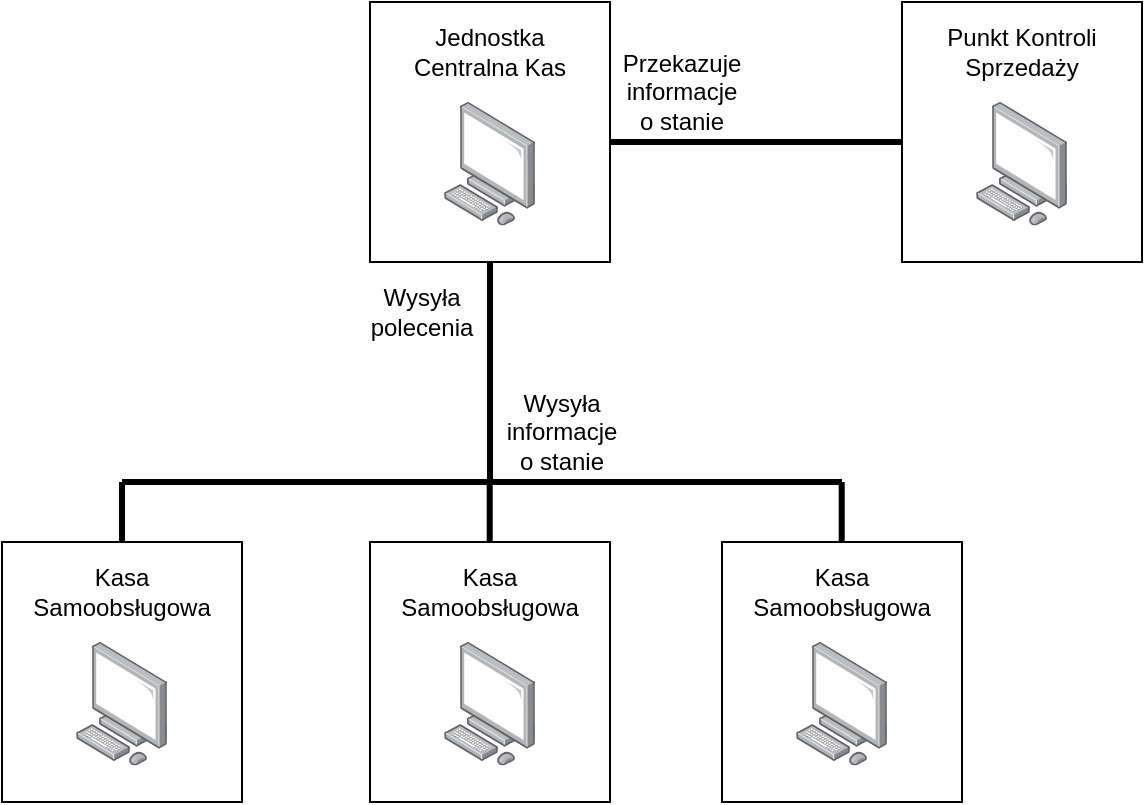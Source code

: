 <mxfile version="24.2.1" type="device">
  <diagram id="prtHgNgQTEPvFCAcTncT" name="Page-1">
    <mxGraphModel dx="820" dy="556" grid="1" gridSize="10" guides="1" tooltips="1" connect="1" arrows="1" fold="1" page="1" pageScale="1" pageWidth="827" pageHeight="1169" math="0" shadow="0">
      <root>
        <mxCell id="0" />
        <mxCell id="1" parent="0" />
        <mxCell id="f6qz-B9WPOFTQPH3NQY8-3" value="" style="rounded=0;whiteSpace=wrap;html=1;" vertex="1" parent="1">
          <mxGeometry x="354" y="80" width="120" height="130" as="geometry" />
        </mxCell>
        <mxCell id="f6qz-B9WPOFTQPH3NQY8-1" value="" style="image;points=[];aspect=fixed;html=1;align=center;shadow=0;dashed=0;image=img/lib/allied_telesis/computer_and_terminals/Personal_Computer.svg;" vertex="1" parent="1">
          <mxGeometry x="391" y="130" width="45.6" height="61.8" as="geometry" />
        </mxCell>
        <mxCell id="f6qz-B9WPOFTQPH3NQY8-2" value="Jednostka Centralna Kas" style="text;html=1;align=center;verticalAlign=middle;whiteSpace=wrap;rounded=0;" vertex="1" parent="1">
          <mxGeometry x="372" y="90" width="84" height="30" as="geometry" />
        </mxCell>
        <mxCell id="f6qz-B9WPOFTQPH3NQY8-5" value="" style="rounded=0;whiteSpace=wrap;html=1;" vertex="1" parent="1">
          <mxGeometry x="620" y="80" width="120" height="130" as="geometry" />
        </mxCell>
        <mxCell id="f6qz-B9WPOFTQPH3NQY8-6" value="" style="image;points=[];aspect=fixed;html=1;align=center;shadow=0;dashed=0;image=img/lib/allied_telesis/computer_and_terminals/Personal_Computer.svg;" vertex="1" parent="1">
          <mxGeometry x="657" y="130" width="45.6" height="61.8" as="geometry" />
        </mxCell>
        <mxCell id="f6qz-B9WPOFTQPH3NQY8-7" value="Punkt Kontroli Sprzedaży" style="text;html=1;align=center;verticalAlign=middle;whiteSpace=wrap;rounded=0;" vertex="1" parent="1">
          <mxGeometry x="638" y="90" width="84" height="30" as="geometry" />
        </mxCell>
        <mxCell id="f6qz-B9WPOFTQPH3NQY8-8" value="" style="rounded=0;whiteSpace=wrap;html=1;" vertex="1" parent="1">
          <mxGeometry x="170" y="350" width="120" height="130" as="geometry" />
        </mxCell>
        <mxCell id="f6qz-B9WPOFTQPH3NQY8-9" value="" style="image;points=[];aspect=fixed;html=1;align=center;shadow=0;dashed=0;image=img/lib/allied_telesis/computer_and_terminals/Personal_Computer.svg;" vertex="1" parent="1">
          <mxGeometry x="207" y="400" width="45.6" height="61.8" as="geometry" />
        </mxCell>
        <mxCell id="f6qz-B9WPOFTQPH3NQY8-10" value="Kasa Samoobsługowa" style="text;html=1;align=center;verticalAlign=middle;whiteSpace=wrap;rounded=0;" vertex="1" parent="1">
          <mxGeometry x="188" y="360" width="84" height="30" as="geometry" />
        </mxCell>
        <mxCell id="f6qz-B9WPOFTQPH3NQY8-18" value="" style="rounded=0;whiteSpace=wrap;html=1;" vertex="1" parent="1">
          <mxGeometry x="354" y="350" width="120" height="130" as="geometry" />
        </mxCell>
        <mxCell id="f6qz-B9WPOFTQPH3NQY8-19" value="" style="image;points=[];aspect=fixed;html=1;align=center;shadow=0;dashed=0;image=img/lib/allied_telesis/computer_and_terminals/Personal_Computer.svg;" vertex="1" parent="1">
          <mxGeometry x="391" y="400" width="45.6" height="61.8" as="geometry" />
        </mxCell>
        <mxCell id="f6qz-B9WPOFTQPH3NQY8-20" value="Kasa Samoobsługowa" style="text;html=1;align=center;verticalAlign=middle;whiteSpace=wrap;rounded=0;" vertex="1" parent="1">
          <mxGeometry x="372" y="360" width="84" height="30" as="geometry" />
        </mxCell>
        <mxCell id="f6qz-B9WPOFTQPH3NQY8-21" value="" style="rounded=0;whiteSpace=wrap;html=1;" vertex="1" parent="1">
          <mxGeometry x="530" y="350" width="120" height="130" as="geometry" />
        </mxCell>
        <mxCell id="f6qz-B9WPOFTQPH3NQY8-22" value="" style="image;points=[];aspect=fixed;html=1;align=center;shadow=0;dashed=0;image=img/lib/allied_telesis/computer_and_terminals/Personal_Computer.svg;" vertex="1" parent="1">
          <mxGeometry x="567" y="400" width="45.6" height="61.8" as="geometry" />
        </mxCell>
        <mxCell id="f6qz-B9WPOFTQPH3NQY8-23" value="Kasa Samoobsługowa" style="text;html=1;align=center;verticalAlign=middle;whiteSpace=wrap;rounded=0;" vertex="1" parent="1">
          <mxGeometry x="548" y="360" width="84" height="30" as="geometry" />
        </mxCell>
        <mxCell id="f6qz-B9WPOFTQPH3NQY8-24" value="" style="endArrow=none;html=1;rounded=0;entryX=0.5;entryY=1;entryDx=0;entryDy=0;strokeWidth=3;" edge="1" parent="1" target="f6qz-B9WPOFTQPH3NQY8-3">
          <mxGeometry width="50" height="50" relative="1" as="geometry">
            <mxPoint x="414" y="320" as="sourcePoint" />
            <mxPoint x="460" y="220" as="targetPoint" />
          </mxGeometry>
        </mxCell>
        <mxCell id="f6qz-B9WPOFTQPH3NQY8-25" value="" style="endArrow=none;html=1;rounded=0;strokeWidth=3;" edge="1" parent="1">
          <mxGeometry width="50" height="50" relative="1" as="geometry">
            <mxPoint x="230" y="320" as="sourcePoint" />
            <mxPoint x="590" y="320" as="targetPoint" />
          </mxGeometry>
        </mxCell>
        <mxCell id="f6qz-B9WPOFTQPH3NQY8-26" value="" style="endArrow=none;html=1;rounded=0;strokeWidth=3;entryX=0.5;entryY=0;entryDx=0;entryDy=0;" edge="1" parent="1" target="f6qz-B9WPOFTQPH3NQY8-8">
          <mxGeometry width="50" height="50" relative="1" as="geometry">
            <mxPoint x="230" y="320" as="sourcePoint" />
            <mxPoint x="340" y="330" as="targetPoint" />
          </mxGeometry>
        </mxCell>
        <mxCell id="f6qz-B9WPOFTQPH3NQY8-27" value="" style="endArrow=none;html=1;rounded=0;strokeWidth=3;entryX=0.5;entryY=0;entryDx=0;entryDy=0;" edge="1" parent="1">
          <mxGeometry width="50" height="50" relative="1" as="geometry">
            <mxPoint x="413.86" y="320" as="sourcePoint" />
            <mxPoint x="413.86" y="350" as="targetPoint" />
          </mxGeometry>
        </mxCell>
        <mxCell id="f6qz-B9WPOFTQPH3NQY8-28" value="" style="endArrow=none;html=1;rounded=0;strokeWidth=3;entryX=0.5;entryY=0;entryDx=0;entryDy=0;" edge="1" parent="1">
          <mxGeometry width="50" height="50" relative="1" as="geometry">
            <mxPoint x="589.86" y="320" as="sourcePoint" />
            <mxPoint x="589.86" y="350" as="targetPoint" />
          </mxGeometry>
        </mxCell>
        <mxCell id="f6qz-B9WPOFTQPH3NQY8-29" value="Wysyła polecenia" style="text;html=1;align=center;verticalAlign=middle;whiteSpace=wrap;rounded=0;" vertex="1" parent="1">
          <mxGeometry x="350" y="210" width="60" height="50" as="geometry" />
        </mxCell>
        <mxCell id="f6qz-B9WPOFTQPH3NQY8-30" value="Wysyła informacje o stanie" style="text;html=1;align=center;verticalAlign=middle;whiteSpace=wrap;rounded=0;" vertex="1" parent="1">
          <mxGeometry x="420" y="270" width="60" height="50" as="geometry" />
        </mxCell>
        <mxCell id="f6qz-B9WPOFTQPH3NQY8-31" value="" style="endArrow=none;html=1;rounded=0;strokeWidth=3;" edge="1" parent="1">
          <mxGeometry width="50" height="50" relative="1" as="geometry">
            <mxPoint x="474" y="150" as="sourcePoint" />
            <mxPoint x="620" y="150" as="targetPoint" />
          </mxGeometry>
        </mxCell>
        <mxCell id="f6qz-B9WPOFTQPH3NQY8-32" value="Przekazuje informacje o stanie" style="text;html=1;align=center;verticalAlign=middle;whiteSpace=wrap;rounded=0;" vertex="1" parent="1">
          <mxGeometry x="480" y="100" width="60" height="50" as="geometry" />
        </mxCell>
      </root>
    </mxGraphModel>
  </diagram>
</mxfile>
